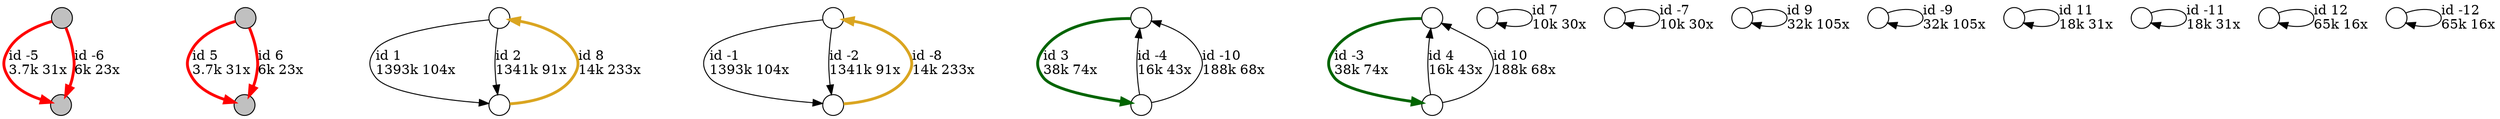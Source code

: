 digraph {
nodesep = 0.5;
node [shape = circle, label = "", height = 0.3];
"0" [style = "filled", fillcolor = "grey"];
"1" [style = "filled", fillcolor = "grey"];
"2" [style = "filled", fillcolor = "grey"];
"3" [style = "filled", fillcolor = "grey"];
"4" -> "5" [label = "id 1\l1393k 104x", color = "black"] ;
"6" -> "7" [label = "id -1\l1393k 104x", color = "black"] ;
"4" -> "5" [label = "id 2\l1341k 91x", color = "black"] ;
"6" -> "7" [label = "id -2\l1341k 91x", color = "black"] ;
"8" -> "9" [label = "id 3\l38k 74x", color = "darkgreen" , penwidth = 3] ;
"10" -> "11" [label = "id -3\l38k 74x", color = "darkgreen" , penwidth = 3] ;
"11" -> "10" [label = "id 4\l16k 43x", color = "black"] ;
"9" -> "8" [label = "id -4\l16k 43x", color = "black"] ;
"2" -> "3" [label = "id 5\l3.7k 31x", color = "red" , penwidth = 3] ;
"1" -> "0" [label = "id -5\l3.7k 31x", color = "red" , penwidth = 3] ;
"2" -> "3" [label = "id 6\l6k 23x", color = "red" , penwidth = 3] ;
"1" -> "0" [label = "id -6\l6k 23x", color = "red" , penwidth = 3] ;
"12" -> "12" [label = "id 7\l10k 30x", color = "black"] ;
"13" -> "13" [label = "id -7\l10k 30x", color = "black"] ;
"5" -> "4" [label = "id 8\l14k 233x", color = "goldenrod" , penwidth = 3] ;
"7" -> "6" [label = "id -8\l14k 233x", color = "goldenrod" , penwidth = 3] ;
"14" -> "14" [label = "id 9\l32k 105x", color = "black"] ;
"15" -> "15" [label = "id -9\l32k 105x", color = "black"] ;
"11" -> "10" [label = "id 10\l188k 68x", color = "black"] ;
"9" -> "8" [label = "id -10\l188k 68x", color = "black"] ;
"16" -> "16" [label = "id 11\l18k 31x", color = "black"] ;
"17" -> "17" [label = "id -11\l18k 31x", color = "black"] ;
"18" -> "18" [label = "id 12\l65k 16x", color = "black"] ;
"19" -> "19" [label = "id -12\l65k 16x", color = "black"] ;
}
